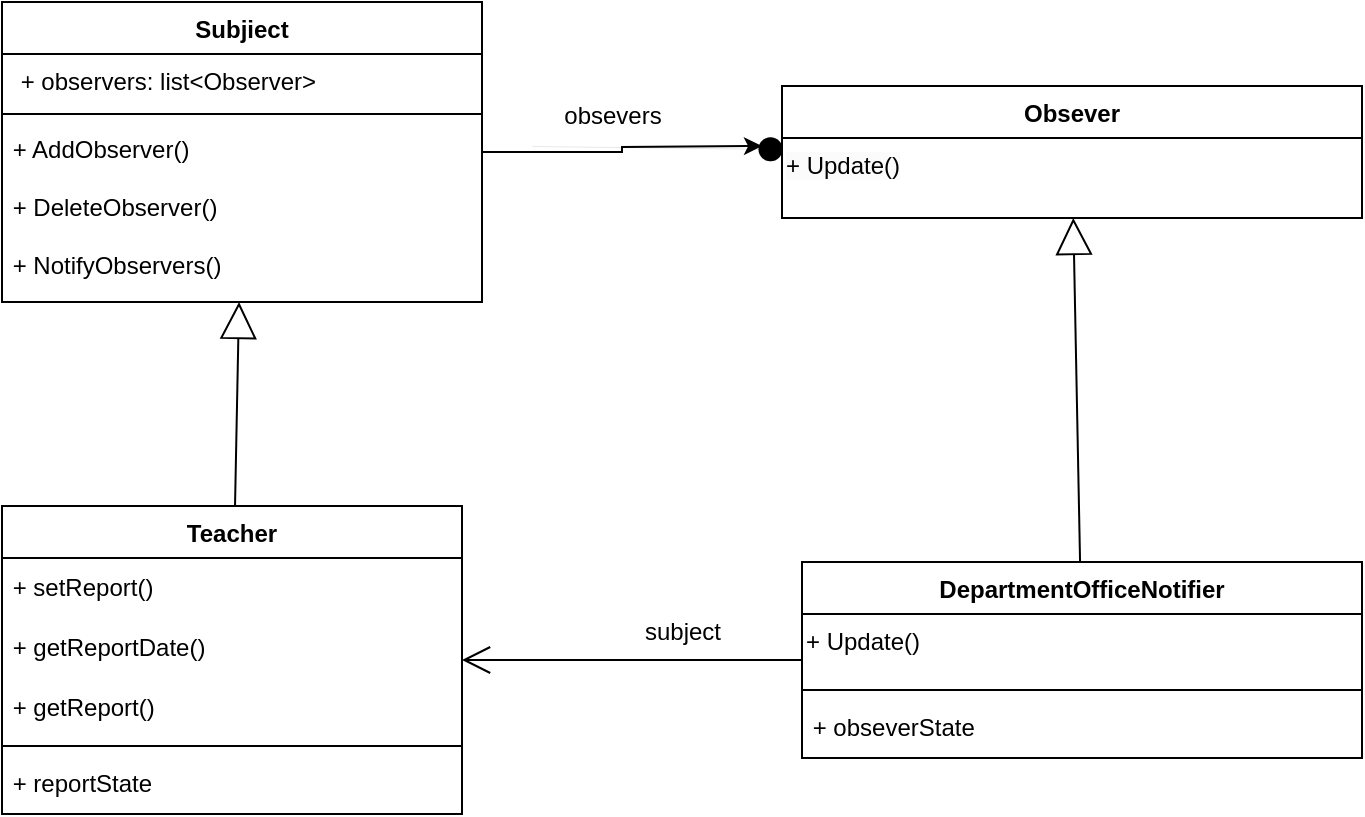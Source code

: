 <mxfile version="22.1.15" type="device">
  <diagram name="Trang-1" id="r7_ZuiL5UtpyIp4B5I-h">
    <mxGraphModel dx="819" dy="426" grid="1" gridSize="10" guides="1" tooltips="1" connect="1" arrows="1" fold="1" page="1" pageScale="1" pageWidth="850" pageHeight="1100" math="0" shadow="0">
      <root>
        <mxCell id="0" />
        <mxCell id="1" parent="0" />
        <mxCell id="Gp0Pyt1-zadGcuxU4WOu-41" style="edgeStyle=orthogonalEdgeStyle;rounded=0;orthogonalLoop=1;jettySize=auto;html=1;strokeColor=#000000;shadow=0;targetPerimeterSpacing=0;" edge="1" parent="1" source="Gp0Pyt1-zadGcuxU4WOu-1">
          <mxGeometry relative="1" as="geometry">
            <mxPoint x="430" y="90" as="targetPoint" />
          </mxGeometry>
        </mxCell>
        <mxCell id="Gp0Pyt1-zadGcuxU4WOu-1" value="Subjiect" style="swimlane;fontStyle=1;align=center;verticalAlign=top;childLayout=stackLayout;horizontal=1;startSize=26;horizontalStack=0;resizeParent=1;resizeParentMax=0;resizeLast=0;collapsible=1;marginBottom=0;whiteSpace=wrap;html=1;" vertex="1" parent="1">
          <mxGeometry x="50" y="18" width="240" height="150" as="geometry" />
        </mxCell>
        <mxCell id="Gp0Pyt1-zadGcuxU4WOu-2" value="&amp;nbsp;+ observers: list&amp;lt;Observer&amp;gt;" style="text;strokeColor=none;fillColor=none;align=left;verticalAlign=top;spacingLeft=4;spacingRight=4;overflow=hidden;rotatable=0;points=[[0,0.5],[1,0.5]];portConstraint=eastwest;whiteSpace=wrap;html=1;" vertex="1" parent="Gp0Pyt1-zadGcuxU4WOu-1">
          <mxGeometry y="26" width="240" height="26" as="geometry" />
        </mxCell>
        <mxCell id="Gp0Pyt1-zadGcuxU4WOu-3" value="" style="line;strokeWidth=1;fillColor=none;align=left;verticalAlign=middle;spacingTop=-1;spacingLeft=3;spacingRight=3;rotatable=0;labelPosition=right;points=[];portConstraint=eastwest;strokeColor=inherit;" vertex="1" parent="Gp0Pyt1-zadGcuxU4WOu-1">
          <mxGeometry y="52" width="240" height="8" as="geometry" />
        </mxCell>
        <mxCell id="Gp0Pyt1-zadGcuxU4WOu-19" value=" + AddObserver() &#xa;&#xa; + DeleteObserver()  &#xa;&#xa; + NotifyObservers() " style="text;whiteSpace=wrap;" vertex="1" parent="Gp0Pyt1-zadGcuxU4WOu-1">
          <mxGeometry y="60" width="240" height="90" as="geometry" />
        </mxCell>
        <mxCell id="Gp0Pyt1-zadGcuxU4WOu-5" value="Obsever" style="swimlane;fontStyle=1;align=center;verticalAlign=top;childLayout=stackLayout;horizontal=1;startSize=26;horizontalStack=0;resizeParent=1;resizeParentMax=0;resizeLast=0;collapsible=1;marginBottom=0;whiteSpace=wrap;html=1;" vertex="1" parent="1">
          <mxGeometry x="440" y="60" width="290" height="66" as="geometry" />
        </mxCell>
        <mxCell id="Gp0Pyt1-zadGcuxU4WOu-28" value="&lt;span style=&quot;color: rgb(0, 0, 0); font-family: Helvetica; font-size: 12px; font-style: normal; font-variant-ligatures: normal; font-variant-caps: normal; font-weight: 400; letter-spacing: normal; orphans: 2; text-align: left; text-indent: 0px; text-transform: none; widows: 2; word-spacing: 0px; -webkit-text-stroke-width: 0px; background-color: rgb(251, 251, 251); text-decoration-thickness: initial; text-decoration-style: initial; text-decoration-color: initial; float: none; display: inline !important;&quot;&gt;+ Update()&lt;/span&gt;" style="text;whiteSpace=wrap;html=1;" vertex="1" parent="Gp0Pyt1-zadGcuxU4WOu-5">
          <mxGeometry y="26" width="290" height="40" as="geometry" />
        </mxCell>
        <mxCell id="Gp0Pyt1-zadGcuxU4WOu-9" value="DepartmentOfficeNotifier" style="swimlane;fontStyle=1;align=center;verticalAlign=top;childLayout=stackLayout;horizontal=1;startSize=26;horizontalStack=0;resizeParent=1;resizeParentMax=0;resizeLast=0;collapsible=1;marginBottom=0;whiteSpace=wrap;html=1;" vertex="1" parent="1">
          <mxGeometry x="450" y="298" width="280" height="98" as="geometry" />
        </mxCell>
        <mxCell id="Gp0Pyt1-zadGcuxU4WOu-24" value="+ Update()" style="text;whiteSpace=wrap;" vertex="1" parent="Gp0Pyt1-zadGcuxU4WOu-9">
          <mxGeometry y="26" width="280" height="34" as="geometry" />
        </mxCell>
        <mxCell id="Gp0Pyt1-zadGcuxU4WOu-11" value="" style="line;strokeWidth=1;fillColor=none;align=left;verticalAlign=middle;spacingTop=-1;spacingLeft=3;spacingRight=3;rotatable=0;labelPosition=right;points=[];portConstraint=eastwest;strokeColor=inherit;" vertex="1" parent="Gp0Pyt1-zadGcuxU4WOu-9">
          <mxGeometry y="60" width="280" height="8" as="geometry" />
        </mxCell>
        <mxCell id="Gp0Pyt1-zadGcuxU4WOu-36" value="&amp;nbsp;+ obseverState" style="text;html=1;align=left;verticalAlign=middle;resizable=0;points=[];autosize=1;strokeColor=none;fillColor=none;" vertex="1" parent="Gp0Pyt1-zadGcuxU4WOu-9">
          <mxGeometry y="68" width="280" height="30" as="geometry" />
        </mxCell>
        <mxCell id="Gp0Pyt1-zadGcuxU4WOu-13" value="Teacher" style="swimlane;fontStyle=1;align=center;verticalAlign=top;childLayout=stackLayout;horizontal=1;startSize=26;horizontalStack=0;resizeParent=1;resizeParentMax=0;resizeLast=0;collapsible=1;marginBottom=0;whiteSpace=wrap;html=1;" vertex="1" parent="1">
          <mxGeometry x="50" y="270" width="230" height="154" as="geometry" />
        </mxCell>
        <mxCell id="Gp0Pyt1-zadGcuxU4WOu-32" value="&amp;nbsp;+ setReport()" style="text;html=1;align=left;verticalAlign=middle;resizable=0;points=[];autosize=1;strokeColor=none;fillColor=none;" vertex="1" parent="Gp0Pyt1-zadGcuxU4WOu-13">
          <mxGeometry y="26" width="230" height="30" as="geometry" />
        </mxCell>
        <mxCell id="Gp0Pyt1-zadGcuxU4WOu-33" value="&amp;nbsp;+ getReportDate()" style="text;html=1;align=left;verticalAlign=middle;resizable=0;points=[];autosize=1;strokeColor=none;fillColor=none;" vertex="1" parent="Gp0Pyt1-zadGcuxU4WOu-13">
          <mxGeometry y="56" width="230" height="30" as="geometry" />
        </mxCell>
        <mxCell id="Gp0Pyt1-zadGcuxU4WOu-31" value="&amp;nbsp;+ getReport()" style="text;html=1;align=left;verticalAlign=middle;resizable=0;points=[];autosize=1;strokeColor=none;fillColor=none;" vertex="1" parent="Gp0Pyt1-zadGcuxU4WOu-13">
          <mxGeometry y="86" width="230" height="30" as="geometry" />
        </mxCell>
        <mxCell id="Gp0Pyt1-zadGcuxU4WOu-15" value="" style="line;strokeWidth=1;fillColor=none;align=left;verticalAlign=middle;spacingTop=-1;spacingLeft=3;spacingRight=3;rotatable=0;labelPosition=right;points=[];portConstraint=eastwest;strokeColor=inherit;" vertex="1" parent="Gp0Pyt1-zadGcuxU4WOu-13">
          <mxGeometry y="116" width="230" height="8" as="geometry" />
        </mxCell>
        <mxCell id="Gp0Pyt1-zadGcuxU4WOu-35" value="&amp;nbsp;+ reportState" style="text;html=1;align=left;verticalAlign=middle;resizable=0;points=[];autosize=1;strokeColor=none;fillColor=none;" vertex="1" parent="Gp0Pyt1-zadGcuxU4WOu-13">
          <mxGeometry y="124" width="230" height="30" as="geometry" />
        </mxCell>
        <mxCell id="Gp0Pyt1-zadGcuxU4WOu-37" value="" style="endArrow=block;endSize=16;endFill=0;html=1;rounded=0;" edge="1" parent="1" source="Gp0Pyt1-zadGcuxU4WOu-13" target="Gp0Pyt1-zadGcuxU4WOu-1">
          <mxGeometry width="160" relative="1" as="geometry">
            <mxPoint x="130" y="510" as="sourcePoint" />
            <mxPoint x="290" y="510" as="targetPoint" />
          </mxGeometry>
        </mxCell>
        <mxCell id="Gp0Pyt1-zadGcuxU4WOu-39" value="" style="endArrow=block;endSize=16;endFill=0;html=1;rounded=0;" edge="1" parent="1" source="Gp0Pyt1-zadGcuxU4WOu-9" target="Gp0Pyt1-zadGcuxU4WOu-5">
          <mxGeometry width="160" relative="1" as="geometry">
            <mxPoint x="210" y="530" as="sourcePoint" />
            <mxPoint x="370" y="530" as="targetPoint" />
          </mxGeometry>
        </mxCell>
        <mxCell id="Gp0Pyt1-zadGcuxU4WOu-40" value="" style="endArrow=open;endFill=1;endSize=12;html=1;rounded=0;" edge="1" parent="1" source="Gp0Pyt1-zadGcuxU4WOu-9" target="Gp0Pyt1-zadGcuxU4WOu-13">
          <mxGeometry width="160" relative="1" as="geometry">
            <mxPoint x="340" y="450" as="sourcePoint" />
            <mxPoint x="500" y="450" as="targetPoint" />
          </mxGeometry>
        </mxCell>
        <mxCell id="Gp0Pyt1-zadGcuxU4WOu-44" value="" style="html=1;verticalAlign=bottom;startArrow=circle;startFill=1;endArrow=open;startSize=6;endSize=0;curved=0;rounded=0;strokeWidth=0;" edge="1" parent="1">
          <mxGeometry width="80" relative="1" as="geometry">
            <mxPoint x="440" y="91.5" as="sourcePoint" />
            <mxPoint x="315" y="90" as="targetPoint" />
            <mxPoint as="offset" />
          </mxGeometry>
        </mxCell>
        <mxCell id="Gp0Pyt1-zadGcuxU4WOu-45" value="obsevers" style="text;html=1;align=center;verticalAlign=middle;resizable=0;points=[];autosize=1;strokeColor=none;fillColor=none;" vertex="1" parent="1">
          <mxGeometry x="320" y="60" width="70" height="30" as="geometry" />
        </mxCell>
        <mxCell id="Gp0Pyt1-zadGcuxU4WOu-46" value="subject" style="text;html=1;align=center;verticalAlign=middle;resizable=0;points=[];autosize=1;strokeColor=none;fillColor=none;" vertex="1" parent="1">
          <mxGeometry x="360" y="318" width="60" height="30" as="geometry" />
        </mxCell>
      </root>
    </mxGraphModel>
  </diagram>
</mxfile>
